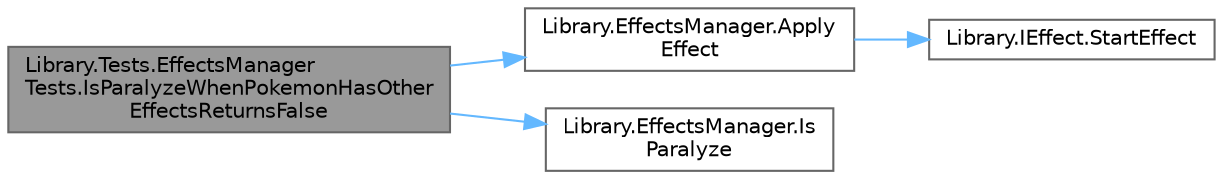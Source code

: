 digraph "Library.Tests.EffectsManagerTests.IsParalyzeWhenPokemonHasOtherEffectsReturnsFalse"
{
 // INTERACTIVE_SVG=YES
 // LATEX_PDF_SIZE
  bgcolor="transparent";
  edge [fontname=Helvetica,fontsize=10,labelfontname=Helvetica,labelfontsize=10];
  node [fontname=Helvetica,fontsize=10,shape=box,height=0.2,width=0.4];
  rankdir="LR";
  Node1 [id="Node000001",label="Library.Tests.EffectsManager\lTests.IsParalyzeWhenPokemonHasOther\lEffectsReturnsFalse",height=0.2,width=0.4,color="gray40", fillcolor="grey60", style="filled", fontcolor="black",tooltip="Prueba que el método EffectsManager.IsParalyze devuelva falso cuando un Pokémon tenga un efecto disti..."];
  Node1 -> Node2 [id="edge1_Node000001_Node000002",color="steelblue1",style="solid",tooltip=" "];
  Node2 [id="Node000002",label="Library.EffectsManager.Apply\lEffect",height=0.2,width=0.4,color="grey40", fillcolor="white", style="filled",URL="$classLibrary_1_1EffectsManager.html#aae0813f486b305c6ecdaf7fd7e4a7695",tooltip="Aplica un efecto específico a un Pokémon."];
  Node2 -> Node3 [id="edge2_Node000002_Node000003",color="steelblue1",style="solid",tooltip=" "];
  Node3 [id="Node000003",label="Library.IEffect.StartEffect",height=0.2,width=0.4,color="grey40", fillcolor="white", style="filled",URL="$interfaceLibrary_1_1IEffect.html#adaeb62144a700e69f5f08d859ccaca64",tooltip="Inicia el efecto sobre un Pokémon. Este método debe definir cómo el efecto afecta al Pokémon al momen..."];
  Node1 -> Node4 [id="edge3_Node000001_Node000004",color="steelblue1",style="solid",tooltip=" "];
  Node4 [id="Node000004",label="Library.EffectsManager.Is\lParalyze",height=0.2,width=0.4,color="grey40", fillcolor="white", style="filled",URL="$classLibrary_1_1EffectsManager.html#a7ffaa4df57bce601d9d5c70058e79eb5",tooltip="Verifica si un Pokémon tiene el efecto de parálisis activo."];
}

